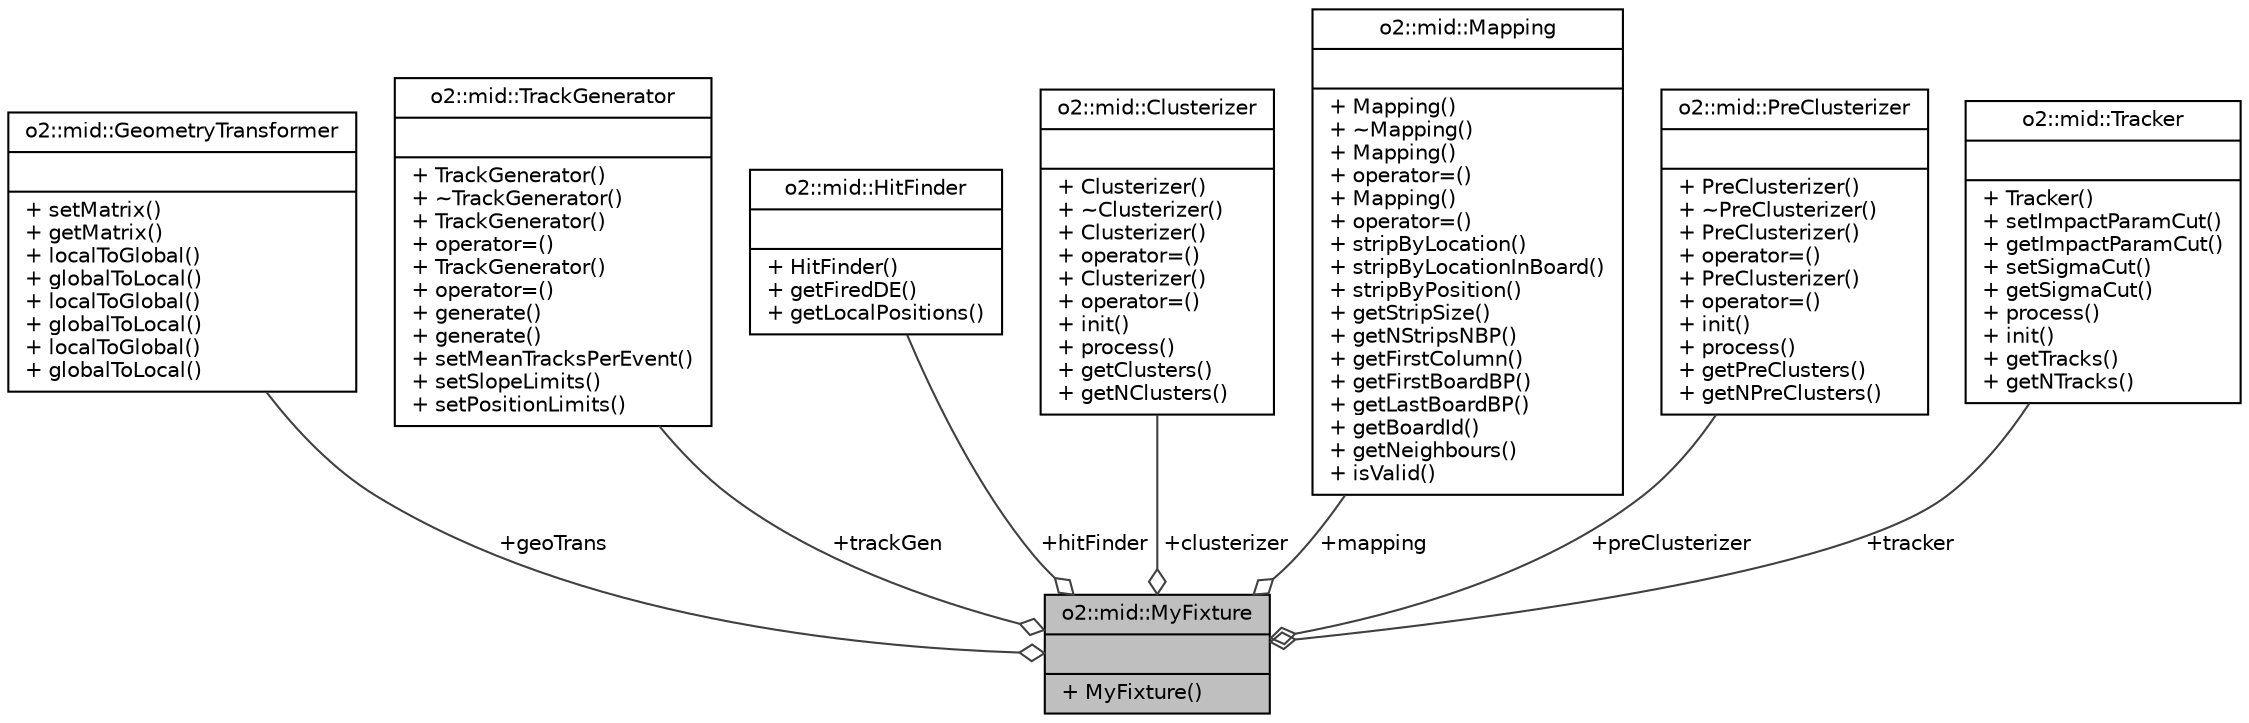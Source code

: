 digraph "o2::mid::MyFixture"
{
 // INTERACTIVE_SVG=YES
  bgcolor="transparent";
  edge [fontname="Helvetica",fontsize="10",labelfontname="Helvetica",labelfontsize="10"];
  node [fontname="Helvetica",fontsize="10",shape=record];
  Node1 [label="{o2::mid::MyFixture\n||+ MyFixture()\l}",height=0.2,width=0.4,color="black", fillcolor="grey75", style="filled" fontcolor="black"];
  Node2 -> Node1 [color="grey25",fontsize="10",style="solid",label=" +geoTrans" ,arrowhead="odiamond",fontname="Helvetica"];
  Node2 [label="{o2::mid::GeometryTransformer\n||+ setMatrix()\l+ getMatrix()\l+ localToGlobal()\l+ globalToLocal()\l+ localToGlobal()\l+ globalToLocal()\l+ localToGlobal()\l+ globalToLocal()\l}",height=0.2,width=0.4,color="black",URL="$d2/df3/classo2_1_1mid_1_1GeometryTransformer.html"];
  Node3 -> Node1 [color="grey25",fontsize="10",style="solid",label=" +trackGen" ,arrowhead="odiamond",fontname="Helvetica"];
  Node3 [label="{o2::mid::TrackGenerator\n||+ TrackGenerator()\l+ ~TrackGenerator()\l+ TrackGenerator()\l+ operator=()\l+ TrackGenerator()\l+ operator=()\l+ generate()\l+ generate()\l+ setMeanTracksPerEvent()\l+ setSlopeLimits()\l+ setPositionLimits()\l}",height=0.2,width=0.4,color="black",URL="$d6/d48/classo2_1_1mid_1_1TrackGenerator.html",tooltip="Class to generate tracks for MID. "];
  Node4 -> Node1 [color="grey25",fontsize="10",style="solid",label=" +hitFinder" ,arrowhead="odiamond",fontname="Helvetica"];
  Node4 [label="{o2::mid::HitFinder\n||+ HitFinder()\l+ getFiredDE()\l+ getLocalPositions()\l}",height=0.2,width=0.4,color="black",URL="$db/d25/classo2_1_1mid_1_1HitFinder.html",tooltip="Class to find the impact point of a track on the chamber. "];
  Node5 -> Node1 [color="grey25",fontsize="10",style="solid",label=" +clusterizer" ,arrowhead="odiamond",fontname="Helvetica"];
  Node5 [label="{o2::mid::Clusterizer\n||+ Clusterizer()\l+ ~Clusterizer()\l+ Clusterizer()\l+ operator=()\l+ Clusterizer()\l+ operator=()\l+ init()\l+ process()\l+ getClusters()\l+ getNClusters()\l}",height=0.2,width=0.4,color="black",URL="$d5/dae/classo2_1_1mid_1_1Clusterizer.html",tooltip="Clusterizing algorithm for MID. "];
  Node6 -> Node1 [color="grey25",fontsize="10",style="solid",label=" +mapping" ,arrowhead="odiamond",fontname="Helvetica"];
  Node6 [label="{o2::mid::Mapping\n||+ Mapping()\l+ ~Mapping()\l+ Mapping()\l+ operator=()\l+ Mapping()\l+ operator=()\l+ stripByLocation()\l+ stripByLocationInBoard()\l+ stripByPosition()\l+ getStripSize()\l+ getNStripsNBP()\l+ getFirstColumn()\l+ getFirstBoardBP()\l+ getLastBoardBP()\l+ getBoardId()\l+ getNeighbours()\l+ isValid()\l}",height=0.2,width=0.4,color="black",URL="$d1/d66/classo2_1_1mid_1_1Mapping.html"];
  Node7 -> Node1 [color="grey25",fontsize="10",style="solid",label=" +preClusterizer" ,arrowhead="odiamond",fontname="Helvetica"];
  Node7 [label="{o2::mid::PreClusterizer\n||+ PreClusterizer()\l+ ~PreClusterizer()\l+ PreClusterizer()\l+ operator=()\l+ PreClusterizer()\l+ operator=()\l+ init()\l+ process()\l+ getPreClusters()\l+ getNPreClusters()\l}",height=0.2,width=0.4,color="black",URL="$d6/dde/classo2_1_1mid_1_1PreClusterizer.html",tooltip="Pre-clustering algorithm for MID. "];
  Node8 -> Node1 [color="grey25",fontsize="10",style="solid",label=" +tracker" ,arrowhead="odiamond",fontname="Helvetica"];
  Node8 [label="{o2::mid::Tracker\n||+ Tracker()\l+ setImpactParamCut()\l+ getImpactParamCut()\l+ setSigmaCut()\l+ getSigmaCut()\l+ process()\l+ init()\l+ getTracks()\l+ getNTracks()\l}",height=0.2,width=0.4,color="black",URL="$da/d04/classo2_1_1mid_1_1Tracker.html",tooltip="Tracking algorithm for MID. "];
}
